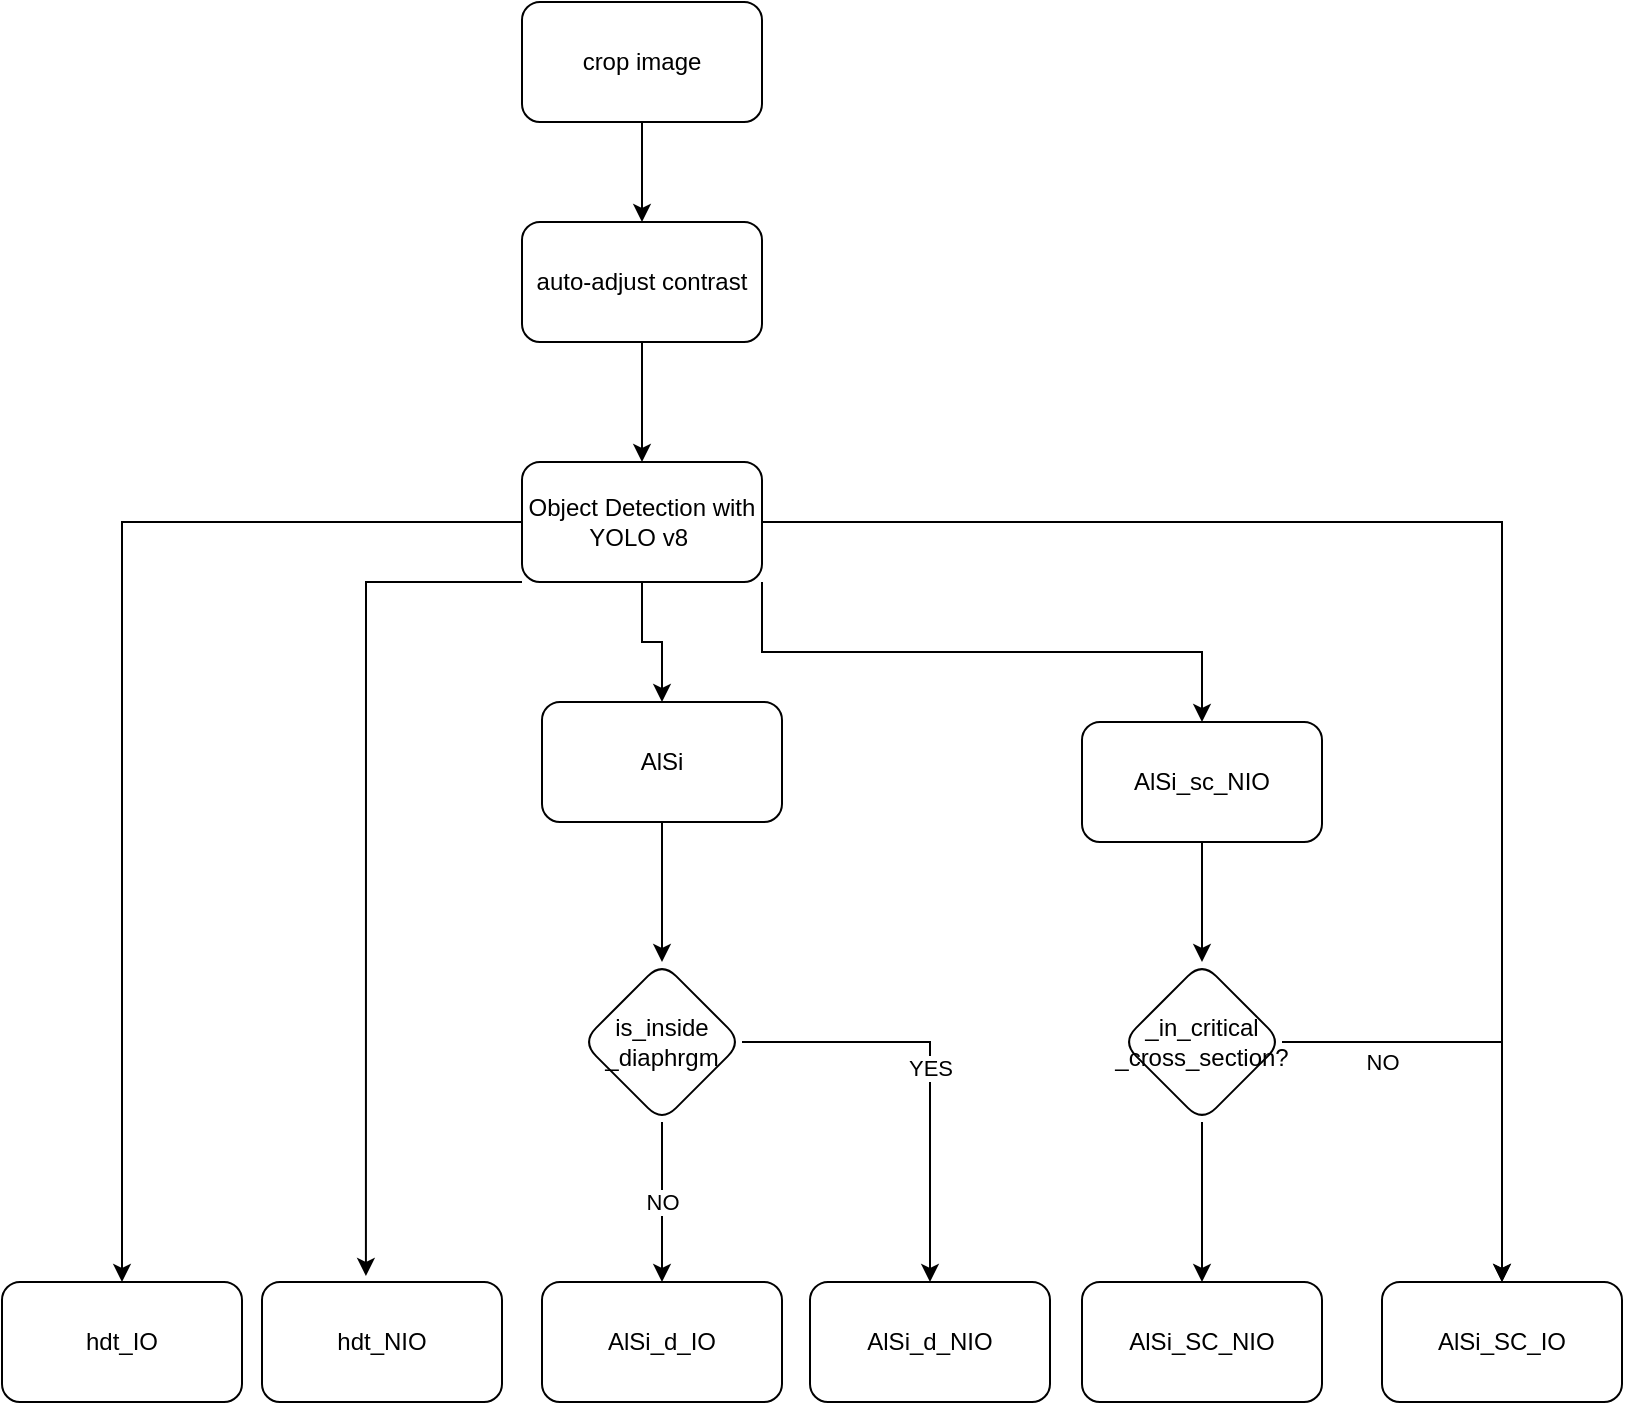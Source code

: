 <mxfile version="20.6.2" type="github">
  <diagram id="C5RBs43oDa-KdzZeNtuy" name="Page-1">
    <mxGraphModel dx="1422" dy="867" grid="1" gridSize="10" guides="1" tooltips="1" connect="1" arrows="1" fold="1" page="1" pageScale="1" pageWidth="827" pageHeight="1169" math="0" shadow="0">
      <root>
        <mxCell id="WIyWlLk6GJQsqaUBKTNV-0" />
        <mxCell id="WIyWlLk6GJQsqaUBKTNV-1" parent="WIyWlLk6GJQsqaUBKTNV-0" />
        <mxCell id="1YlNQuaeXz_3Mn6UGADD-7" style="edgeStyle=orthogonalEdgeStyle;rounded=0;orthogonalLoop=1;jettySize=auto;html=1;entryX=0.5;entryY=0;entryDx=0;entryDy=0;" edge="1" parent="WIyWlLk6GJQsqaUBKTNV-1" source="1YlNQuaeXz_3Mn6UGADD-1" target="1YlNQuaeXz_3Mn6UGADD-2">
          <mxGeometry relative="1" as="geometry" />
        </mxCell>
        <mxCell id="1YlNQuaeXz_3Mn6UGADD-1" value="crop image" style="rounded=1;whiteSpace=wrap;html=1;" vertex="1" parent="WIyWlLk6GJQsqaUBKTNV-1">
          <mxGeometry x="270" y="130" width="120" height="60" as="geometry" />
        </mxCell>
        <mxCell id="1YlNQuaeXz_3Mn6UGADD-4" value="" style="edgeStyle=orthogonalEdgeStyle;rounded=0;orthogonalLoop=1;jettySize=auto;html=1;" edge="1" parent="WIyWlLk6GJQsqaUBKTNV-1" source="1YlNQuaeXz_3Mn6UGADD-2" target="1YlNQuaeXz_3Mn6UGADD-3">
          <mxGeometry relative="1" as="geometry" />
        </mxCell>
        <mxCell id="1YlNQuaeXz_3Mn6UGADD-2" value="auto-adjust contrast" style="rounded=1;whiteSpace=wrap;html=1;" vertex="1" parent="WIyWlLk6GJQsqaUBKTNV-1">
          <mxGeometry x="270" y="240" width="120" height="60" as="geometry" />
        </mxCell>
        <mxCell id="1YlNQuaeXz_3Mn6UGADD-6" value="" style="edgeStyle=orthogonalEdgeStyle;rounded=0;orthogonalLoop=1;jettySize=auto;html=1;" edge="1" parent="WIyWlLk6GJQsqaUBKTNV-1" source="1YlNQuaeXz_3Mn6UGADD-3" target="1YlNQuaeXz_3Mn6UGADD-5">
          <mxGeometry relative="1" as="geometry" />
        </mxCell>
        <mxCell id="1YlNQuaeXz_3Mn6UGADD-15" value="" style="edgeStyle=orthogonalEdgeStyle;rounded=0;orthogonalLoop=1;jettySize=auto;html=1;" edge="1" parent="WIyWlLk6GJQsqaUBKTNV-1" source="1YlNQuaeXz_3Mn6UGADD-3" target="1YlNQuaeXz_3Mn6UGADD-14">
          <mxGeometry relative="1" as="geometry" />
        </mxCell>
        <mxCell id="1YlNQuaeXz_3Mn6UGADD-16" style="edgeStyle=orthogonalEdgeStyle;rounded=0;orthogonalLoop=1;jettySize=auto;html=1;exitX=0;exitY=1;exitDx=0;exitDy=0;entryX=0.433;entryY=-0.05;entryDx=0;entryDy=0;entryPerimeter=0;" edge="1" parent="WIyWlLk6GJQsqaUBKTNV-1" source="1YlNQuaeXz_3Mn6UGADD-3" target="1YlNQuaeXz_3Mn6UGADD-18">
          <mxGeometry relative="1" as="geometry">
            <mxPoint x="240" y="480" as="targetPoint" />
            <Array as="points">
              <mxPoint x="192" y="420" />
            </Array>
          </mxGeometry>
        </mxCell>
        <mxCell id="1YlNQuaeXz_3Mn6UGADD-17" style="edgeStyle=orthogonalEdgeStyle;rounded=0;orthogonalLoop=1;jettySize=auto;html=1;entryX=0.5;entryY=0;entryDx=0;entryDy=0;" edge="1" parent="WIyWlLk6GJQsqaUBKTNV-1" source="1YlNQuaeXz_3Mn6UGADD-3" target="1YlNQuaeXz_3Mn6UGADD-20">
          <mxGeometry relative="1" as="geometry">
            <mxPoint x="340" y="490" as="targetPoint" />
          </mxGeometry>
        </mxCell>
        <mxCell id="1YlNQuaeXz_3Mn6UGADD-19" style="edgeStyle=orthogonalEdgeStyle;rounded=0;orthogonalLoop=1;jettySize=auto;html=1;exitX=1;exitY=1;exitDx=0;exitDy=0;entryX=0.5;entryY=0;entryDx=0;entryDy=0;" edge="1" parent="WIyWlLk6GJQsqaUBKTNV-1" source="1YlNQuaeXz_3Mn6UGADD-3" target="1YlNQuaeXz_3Mn6UGADD-27">
          <mxGeometry relative="1" as="geometry">
            <mxPoint x="500" y="490" as="targetPoint" />
          </mxGeometry>
        </mxCell>
        <mxCell id="1YlNQuaeXz_3Mn6UGADD-3" value="Object Detection with YOLO v8&amp;nbsp;" style="whiteSpace=wrap;html=1;rounded=1;" vertex="1" parent="WIyWlLk6GJQsqaUBKTNV-1">
          <mxGeometry x="270" y="360" width="120" height="60" as="geometry" />
        </mxCell>
        <mxCell id="1YlNQuaeXz_3Mn6UGADD-5" value="hdt_IO" style="whiteSpace=wrap;html=1;rounded=1;" vertex="1" parent="WIyWlLk6GJQsqaUBKTNV-1">
          <mxGeometry x="10" y="770" width="120" height="60" as="geometry" />
        </mxCell>
        <mxCell id="1YlNQuaeXz_3Mn6UGADD-14" value="AlSi_SC_IO" style="whiteSpace=wrap;html=1;rounded=1;" vertex="1" parent="WIyWlLk6GJQsqaUBKTNV-1">
          <mxGeometry x="700" y="770" width="120" height="60" as="geometry" />
        </mxCell>
        <mxCell id="1YlNQuaeXz_3Mn6UGADD-18" value="hdt_NIO" style="whiteSpace=wrap;html=1;rounded=1;" vertex="1" parent="WIyWlLk6GJQsqaUBKTNV-1">
          <mxGeometry x="140" y="770" width="120" height="60" as="geometry" />
        </mxCell>
        <mxCell id="1YlNQuaeXz_3Mn6UGADD-22" value="" style="edgeStyle=orthogonalEdgeStyle;rounded=0;orthogonalLoop=1;jettySize=auto;html=1;" edge="1" parent="WIyWlLk6GJQsqaUBKTNV-1" source="1YlNQuaeXz_3Mn6UGADD-20" target="1YlNQuaeXz_3Mn6UGADD-21">
          <mxGeometry relative="1" as="geometry" />
        </mxCell>
        <mxCell id="1YlNQuaeXz_3Mn6UGADD-20" value="AlSi" style="whiteSpace=wrap;html=1;rounded=1;" vertex="1" parent="WIyWlLk6GJQsqaUBKTNV-1">
          <mxGeometry x="280" y="480" width="120" height="60" as="geometry" />
        </mxCell>
        <mxCell id="1YlNQuaeXz_3Mn6UGADD-24" value="NO" style="edgeStyle=orthogonalEdgeStyle;rounded=0;orthogonalLoop=1;jettySize=auto;html=1;" edge="1" parent="WIyWlLk6GJQsqaUBKTNV-1" source="1YlNQuaeXz_3Mn6UGADD-21" target="1YlNQuaeXz_3Mn6UGADD-23">
          <mxGeometry relative="1" as="geometry" />
        </mxCell>
        <mxCell id="1YlNQuaeXz_3Mn6UGADD-26" value="YES" style="edgeStyle=orthogonalEdgeStyle;rounded=0;orthogonalLoop=1;jettySize=auto;html=1;" edge="1" parent="WIyWlLk6GJQsqaUBKTNV-1" source="1YlNQuaeXz_3Mn6UGADD-21" target="1YlNQuaeXz_3Mn6UGADD-25">
          <mxGeometry relative="1" as="geometry" />
        </mxCell>
        <mxCell id="1YlNQuaeXz_3Mn6UGADD-21" value="is_inside&lt;br&gt;_diaphrgm" style="rhombus;whiteSpace=wrap;html=1;rounded=1;" vertex="1" parent="WIyWlLk6GJQsqaUBKTNV-1">
          <mxGeometry x="300" y="610" width="80" height="80" as="geometry" />
        </mxCell>
        <mxCell id="1YlNQuaeXz_3Mn6UGADD-23" value="AlSi_d_IO" style="whiteSpace=wrap;html=1;rounded=1;" vertex="1" parent="WIyWlLk6GJQsqaUBKTNV-1">
          <mxGeometry x="280" y="770" width="120" height="60" as="geometry" />
        </mxCell>
        <mxCell id="1YlNQuaeXz_3Mn6UGADD-25" value="AlSi_d_NIO" style="whiteSpace=wrap;html=1;rounded=1;" vertex="1" parent="WIyWlLk6GJQsqaUBKTNV-1">
          <mxGeometry x="414" y="770" width="120" height="60" as="geometry" />
        </mxCell>
        <mxCell id="1YlNQuaeXz_3Mn6UGADD-30" value="" style="edgeStyle=orthogonalEdgeStyle;rounded=0;orthogonalLoop=1;jettySize=auto;html=1;" edge="1" parent="WIyWlLk6GJQsqaUBKTNV-1" source="1YlNQuaeXz_3Mn6UGADD-27" target="1YlNQuaeXz_3Mn6UGADD-29">
          <mxGeometry relative="1" as="geometry" />
        </mxCell>
        <mxCell id="1YlNQuaeXz_3Mn6UGADD-27" value="AlSi_sc_NIO" style="whiteSpace=wrap;html=1;rounded=1;" vertex="1" parent="WIyWlLk6GJQsqaUBKTNV-1">
          <mxGeometry x="550" y="490" width="120" height="60" as="geometry" />
        </mxCell>
        <mxCell id="1YlNQuaeXz_3Mn6UGADD-35" value="NO" style="edgeStyle=orthogonalEdgeStyle;rounded=0;orthogonalLoop=1;jettySize=auto;html=1;" edge="1" parent="WIyWlLk6GJQsqaUBKTNV-1" source="1YlNQuaeXz_3Mn6UGADD-29" target="1YlNQuaeXz_3Mn6UGADD-14">
          <mxGeometry x="-0.565" y="-10" relative="1" as="geometry">
            <Array as="points">
              <mxPoint x="760" y="650" />
            </Array>
            <mxPoint as="offset" />
          </mxGeometry>
        </mxCell>
        <mxCell id="1YlNQuaeXz_3Mn6UGADD-37" value="" style="edgeStyle=orthogonalEdgeStyle;rounded=0;orthogonalLoop=1;jettySize=auto;html=1;" edge="1" parent="WIyWlLk6GJQsqaUBKTNV-1" source="1YlNQuaeXz_3Mn6UGADD-29" target="1YlNQuaeXz_3Mn6UGADD-36">
          <mxGeometry relative="1" as="geometry" />
        </mxCell>
        <mxCell id="1YlNQuaeXz_3Mn6UGADD-29" value="_in_critical&lt;br&gt;_cross_section?" style="rhombus;whiteSpace=wrap;html=1;rounded=1;" vertex="1" parent="WIyWlLk6GJQsqaUBKTNV-1">
          <mxGeometry x="570" y="610" width="80" height="80" as="geometry" />
        </mxCell>
        <mxCell id="1YlNQuaeXz_3Mn6UGADD-36" value="AlSi_SC_NIO" style="whiteSpace=wrap;html=1;rounded=1;" vertex="1" parent="WIyWlLk6GJQsqaUBKTNV-1">
          <mxGeometry x="550" y="770" width="120" height="60" as="geometry" />
        </mxCell>
      </root>
    </mxGraphModel>
  </diagram>
</mxfile>
